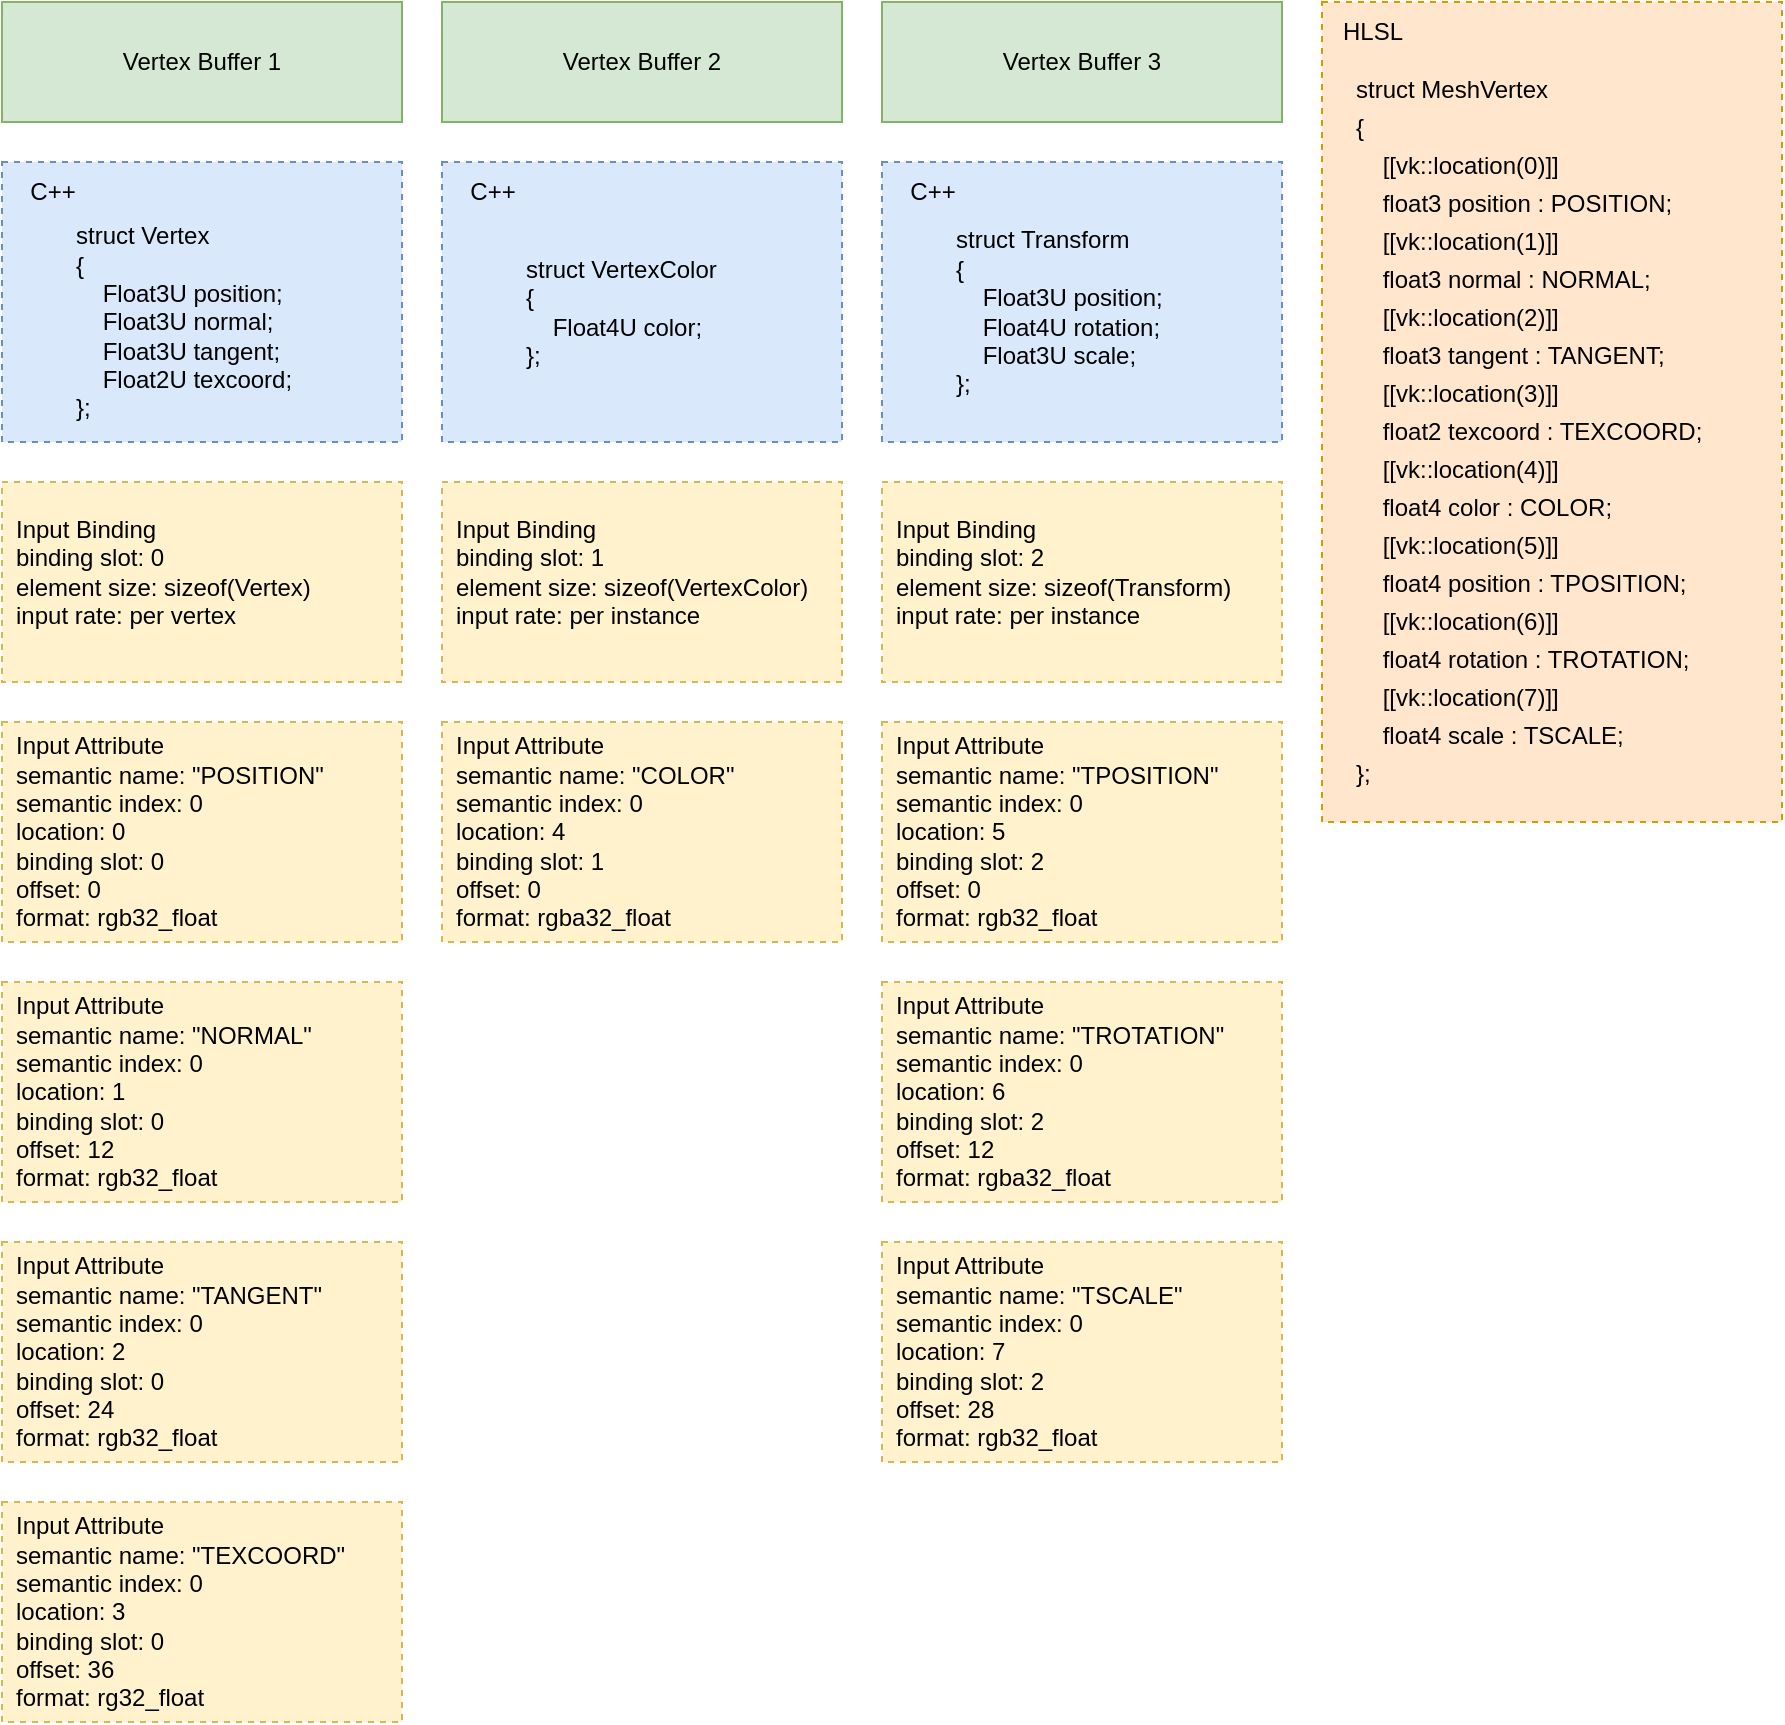 <mxfile version="21.7.5" type="device">
  <diagram name="第 1 页" id="9aPga3mSMGG6Tqx6lpcI">
    <mxGraphModel dx="1430" dy="1995" grid="1" gridSize="10" guides="1" tooltips="1" connect="1" arrows="1" fold="1" page="1" pageScale="1" pageWidth="827" pageHeight="1169" math="0" shadow="0">
      <root>
        <mxCell id="0" />
        <mxCell id="1" parent="0" />
        <mxCell id="TXjAsQFIcoirsIRa-SRY-11" value="" style="rounded=0;whiteSpace=wrap;html=1;fillColor=#dae8fc;dashed=1;strokeColor=#6c8ebf;" vertex="1" parent="1">
          <mxGeometry x="480" y="-80" width="200" height="140" as="geometry" />
        </mxCell>
        <mxCell id="TXjAsQFIcoirsIRa-SRY-9" value="" style="rounded=0;whiteSpace=wrap;html=1;fillColor=#dae8fc;dashed=1;strokeColor=#6c8ebf;" vertex="1" parent="1">
          <mxGeometry x="260" y="-80" width="200" height="140" as="geometry" />
        </mxCell>
        <mxCell id="TXjAsQFIcoirsIRa-SRY-1" value="" style="rounded=0;whiteSpace=wrap;html=1;fillColor=#dae8fc;dashed=1;strokeColor=#6c8ebf;" vertex="1" parent="1">
          <mxGeometry x="40" y="-80" width="200" height="140" as="geometry" />
        </mxCell>
        <mxCell id="TXjAsQFIcoirsIRa-SRY-2" value="C++" style="text;html=1;align=center;verticalAlign=middle;resizable=0;points=[];autosize=1;strokeColor=none;fillColor=none;fontSize=12;" vertex="1" parent="1">
          <mxGeometry x="40" y="-80" width="50" height="30" as="geometry" />
        </mxCell>
        <mxCell id="TXjAsQFIcoirsIRa-SRY-3" value="struct Vertex&lt;br&gt;{&lt;br&gt;&lt;div style=&quot;&quot;&gt;&amp;nbsp; &amp;nbsp; Float3U position;&lt;br&gt;&lt;/div&gt;&lt;div style=&quot;&quot;&gt;&amp;nbsp; &amp;nbsp; Float3U normal;&lt;br&gt;&lt;/div&gt;&lt;div style=&quot;&quot;&gt;&amp;nbsp; &amp;nbsp; Float3U tangent;&lt;br&gt;&lt;/div&gt;&lt;div style=&quot;&quot;&gt;&amp;nbsp; &amp;nbsp; Float2U texcoord;&lt;/div&gt;&lt;div style=&quot;&quot;&gt;};&lt;/div&gt;" style="text;html=1;align=left;verticalAlign=middle;resizable=0;points=[];autosize=1;strokeColor=none;fillColor=none;" vertex="1" parent="1">
          <mxGeometry x="75" y="-55" width="130" height="110" as="geometry" />
        </mxCell>
        <mxCell id="TXjAsQFIcoirsIRa-SRY-4" value="struct Transform&lt;br&gt;{&lt;br&gt;&lt;div style=&quot;&quot;&gt;&amp;nbsp; &amp;nbsp; Float3U position;&lt;/div&gt;&lt;div style=&quot;&quot;&gt;&amp;nbsp; &amp;nbsp; Float4U rotation;&lt;br&gt;&lt;/div&gt;&amp;nbsp; &amp;nbsp; Float3U scale;&lt;div style=&quot;&quot;&gt;&lt;span style=&quot;background-color: initial;&quot;&gt;};&lt;/span&gt;&lt;br&gt;&lt;/div&gt;" style="text;html=1;align=left;verticalAlign=middle;resizable=0;points=[];autosize=1;strokeColor=none;fillColor=none;" vertex="1" parent="1">
          <mxGeometry x="515" y="-55" width="130" height="100" as="geometry" />
        </mxCell>
        <mxCell id="TXjAsQFIcoirsIRa-SRY-5" value="struct VertexColor&lt;br&gt;{&lt;br&gt;&lt;div style=&quot;&quot;&gt;&amp;nbsp; &amp;nbsp; Float4U color;&lt;/div&gt;&lt;div style=&quot;&quot;&gt;};&lt;/div&gt;" style="text;html=1;align=left;verticalAlign=middle;resizable=0;points=[];autosize=1;strokeColor=none;fillColor=none;" vertex="1" parent="1">
          <mxGeometry x="300" y="-40" width="120" height="70" as="geometry" />
        </mxCell>
        <mxCell id="TXjAsQFIcoirsIRa-SRY-6" value="Vertex Buffer 1" style="rounded=0;whiteSpace=wrap;html=1;fillColor=#d5e8d4;strokeColor=#82b366;" vertex="1" parent="1">
          <mxGeometry x="40" y="-160" width="200" height="60" as="geometry" />
        </mxCell>
        <mxCell id="TXjAsQFIcoirsIRa-SRY-7" value="Vertex Buffer 2" style="rounded=0;whiteSpace=wrap;html=1;fillColor=#d5e8d4;strokeColor=#82b366;" vertex="1" parent="1">
          <mxGeometry x="260" y="-160" width="200" height="60" as="geometry" />
        </mxCell>
        <mxCell id="TXjAsQFIcoirsIRa-SRY-8" value="Vertex Buffer 3" style="rounded=0;whiteSpace=wrap;html=1;fillColor=#d5e8d4;strokeColor=#82b366;" vertex="1" parent="1">
          <mxGeometry x="480" y="-160" width="200" height="60" as="geometry" />
        </mxCell>
        <mxCell id="TXjAsQFIcoirsIRa-SRY-10" value="C++" style="text;html=1;align=center;verticalAlign=middle;resizable=0;points=[];autosize=1;strokeColor=none;fillColor=none;fontSize=12;" vertex="1" parent="1">
          <mxGeometry x="260" y="-80" width="50" height="30" as="geometry" />
        </mxCell>
        <mxCell id="TXjAsQFIcoirsIRa-SRY-12" value="C++" style="text;html=1;align=center;verticalAlign=middle;resizable=0;points=[];autosize=1;strokeColor=none;fillColor=none;fontSize=12;" vertex="1" parent="1">
          <mxGeometry x="480" y="-80" width="50" height="30" as="geometry" />
        </mxCell>
        <mxCell id="TXjAsQFIcoirsIRa-SRY-16" value="" style="rounded=0;whiteSpace=wrap;html=1;dashed=1;fillColor=#fff2cc;align=left;strokeColor=#d6b656;" vertex="1" parent="1">
          <mxGeometry x="40" y="80" width="200" height="100" as="geometry" />
        </mxCell>
        <mxCell id="TXjAsQFIcoirsIRa-SRY-17" value="Input Binding&lt;br&gt;binding slot: 0&lt;br&gt;element size: sizeof(Vertex)&lt;br&gt;input rate: per vertex" style="text;html=1;align=left;verticalAlign=middle;resizable=0;points=[];autosize=1;strokeColor=none;fillColor=none;" vertex="1" parent="1">
          <mxGeometry x="45" y="90" width="170" height="70" as="geometry" />
        </mxCell>
        <mxCell id="TXjAsQFIcoirsIRa-SRY-18" value="" style="rounded=0;whiteSpace=wrap;html=1;dashed=1;fillColor=#fff2cc;align=left;strokeColor=#d6b656;" vertex="1" parent="1">
          <mxGeometry x="260" y="80" width="200" height="100" as="geometry" />
        </mxCell>
        <mxCell id="TXjAsQFIcoirsIRa-SRY-19" value="Input Binding&lt;br&gt;binding slot: 1&lt;br&gt;element size: sizeof(VertexColor)&lt;br&gt;input rate: per instance" style="text;html=1;align=left;verticalAlign=middle;resizable=0;points=[];autosize=1;strokeColor=none;fillColor=none;" vertex="1" parent="1">
          <mxGeometry x="265" y="90" width="200" height="70" as="geometry" />
        </mxCell>
        <mxCell id="TXjAsQFIcoirsIRa-SRY-20" value="" style="rounded=0;whiteSpace=wrap;html=1;dashed=1;fillColor=#fff2cc;align=left;strokeColor=#d6b656;" vertex="1" parent="1">
          <mxGeometry x="480" y="80" width="200" height="100" as="geometry" />
        </mxCell>
        <mxCell id="TXjAsQFIcoirsIRa-SRY-21" value="Input Binding&lt;br&gt;binding slot: 2&lt;br&gt;element size: sizeof(Transform)&lt;br&gt;input rate: per instance" style="text;html=1;align=left;verticalAlign=middle;resizable=0;points=[];autosize=1;strokeColor=none;fillColor=none;" vertex="1" parent="1">
          <mxGeometry x="485" y="90" width="190" height="70" as="geometry" />
        </mxCell>
        <mxCell id="TXjAsQFIcoirsIRa-SRY-22" value="" style="rounded=0;whiteSpace=wrap;html=1;dashed=1;fillColor=#fff2cc;align=left;strokeColor=#d6b656;" vertex="1" parent="1">
          <mxGeometry x="40" y="200" width="200" height="110" as="geometry" />
        </mxCell>
        <mxCell id="TXjAsQFIcoirsIRa-SRY-23" value="Input Attribute&lt;br&gt;semantic name: &quot;POSITION&quot;&lt;br&gt;semantic index: 0&lt;br&gt;location: 0&lt;br&gt;binding slot: 0&lt;br&gt;offset: 0&lt;br&gt;format: rgb32_float" style="text;html=1;align=left;verticalAlign=middle;resizable=0;points=[];autosize=1;strokeColor=none;fillColor=none;" vertex="1" parent="1">
          <mxGeometry x="45" y="200" width="180" height="110" as="geometry" />
        </mxCell>
        <mxCell id="TXjAsQFIcoirsIRa-SRY-24" value="" style="rounded=0;whiteSpace=wrap;html=1;dashed=1;fillColor=#fff2cc;align=left;strokeColor=#d6b656;" vertex="1" parent="1">
          <mxGeometry x="40" y="330" width="200" height="110" as="geometry" />
        </mxCell>
        <mxCell id="TXjAsQFIcoirsIRa-SRY-25" value="Input Attribute&lt;br&gt;semantic name: &quot;NORMAL&quot;&lt;br&gt;semantic index: 0&lt;br&gt;location: 1&lt;br&gt;binding slot: 0&lt;br&gt;offset: 12&lt;br&gt;format: rgb32_float" style="text;html=1;align=left;verticalAlign=middle;resizable=0;points=[];autosize=1;strokeColor=none;fillColor=none;" vertex="1" parent="1">
          <mxGeometry x="45" y="330" width="170" height="110" as="geometry" />
        </mxCell>
        <mxCell id="TXjAsQFIcoirsIRa-SRY-26" value="" style="rounded=0;whiteSpace=wrap;html=1;dashed=1;fillColor=#fff2cc;align=left;strokeColor=#d6b656;" vertex="1" parent="1">
          <mxGeometry x="40" y="460" width="200" height="110" as="geometry" />
        </mxCell>
        <mxCell id="TXjAsQFIcoirsIRa-SRY-27" value="Input Attribute&lt;br&gt;semantic name: &quot;TANGENT&quot;&lt;br&gt;semantic index: 0&lt;br&gt;location: 2&lt;br&gt;binding slot: 0&lt;br&gt;offset: 24&lt;br&gt;format: rgb32_float" style="text;html=1;align=left;verticalAlign=middle;resizable=0;points=[];autosize=1;strokeColor=none;fillColor=none;" vertex="1" parent="1">
          <mxGeometry x="45" y="460" width="180" height="110" as="geometry" />
        </mxCell>
        <mxCell id="TXjAsQFIcoirsIRa-SRY-28" value="" style="rounded=0;whiteSpace=wrap;html=1;dashed=1;fillColor=#fff2cc;align=left;strokeColor=#d6b656;" vertex="1" parent="1">
          <mxGeometry x="40" y="590" width="200" height="110" as="geometry" />
        </mxCell>
        <mxCell id="TXjAsQFIcoirsIRa-SRY-29" value="Input Attribute&lt;br&gt;semantic name: &quot;TEXCOORD&quot;&lt;br&gt;semantic index: 0&lt;br&gt;location: 3&lt;br&gt;binding slot: 0&lt;br&gt;offset: 36&lt;br&gt;format: rg32_float" style="text;html=1;align=left;verticalAlign=middle;resizable=0;points=[];autosize=1;strokeColor=none;fillColor=none;" vertex="1" parent="1">
          <mxGeometry x="45" y="590" width="190" height="110" as="geometry" />
        </mxCell>
        <mxCell id="TXjAsQFIcoirsIRa-SRY-30" value="" style="rounded=0;whiteSpace=wrap;html=1;dashed=1;fillColor=#fff2cc;align=left;strokeColor=#d6b656;" vertex="1" parent="1">
          <mxGeometry x="260" y="200" width="200" height="110" as="geometry" />
        </mxCell>
        <mxCell id="TXjAsQFIcoirsIRa-SRY-31" value="Input Attribute&lt;br&gt;semantic name: &quot;COLOR&quot;&lt;br&gt;semantic index: 0&lt;br&gt;location: 4&lt;br&gt;binding slot: 1&lt;br&gt;offset: 0&lt;br&gt;format: rgba32_float" style="text;html=1;align=left;verticalAlign=middle;resizable=0;points=[];autosize=1;strokeColor=none;fillColor=none;" vertex="1" parent="1">
          <mxGeometry x="265" y="200" width="160" height="110" as="geometry" />
        </mxCell>
        <mxCell id="TXjAsQFIcoirsIRa-SRY-32" value="" style="rounded=0;whiteSpace=wrap;html=1;dashed=1;fillColor=#fff2cc;align=left;strokeColor=#d6b656;" vertex="1" parent="1">
          <mxGeometry x="480" y="200" width="200" height="110" as="geometry" />
        </mxCell>
        <mxCell id="TXjAsQFIcoirsIRa-SRY-33" value="Input Attribute&lt;br&gt;semantic name: &quot;TPOSITION&quot;&lt;br&gt;semantic index: 0&lt;br&gt;location: 5&lt;br&gt;binding slot: 2&lt;br&gt;offset: 0&lt;br&gt;format: rgb32_float" style="text;html=1;align=left;verticalAlign=middle;resizable=0;points=[];autosize=1;strokeColor=none;fillColor=none;" vertex="1" parent="1">
          <mxGeometry x="485" y="200" width="180" height="110" as="geometry" />
        </mxCell>
        <mxCell id="TXjAsQFIcoirsIRa-SRY-35" value="" style="rounded=0;whiteSpace=wrap;html=1;dashed=1;fillColor=#fff2cc;align=left;strokeColor=#d6b656;" vertex="1" parent="1">
          <mxGeometry x="480" y="330" width="200" height="110" as="geometry" />
        </mxCell>
        <mxCell id="TXjAsQFIcoirsIRa-SRY-36" value="Input Attribute&lt;br&gt;semantic name: &quot;TROTATION&quot;&lt;br&gt;semantic index: 0&lt;br&gt;location: 6&lt;br&gt;binding slot: 2&lt;br&gt;offset: 12&lt;br&gt;format: rgba32_float" style="text;html=1;align=left;verticalAlign=middle;resizable=0;points=[];autosize=1;strokeColor=none;fillColor=none;" vertex="1" parent="1">
          <mxGeometry x="485" y="330" width="190" height="110" as="geometry" />
        </mxCell>
        <mxCell id="TXjAsQFIcoirsIRa-SRY-37" value="" style="rounded=0;whiteSpace=wrap;html=1;dashed=1;fillColor=#fff2cc;align=left;strokeColor=#d6b656;" vertex="1" parent="1">
          <mxGeometry x="480" y="460" width="200" height="110" as="geometry" />
        </mxCell>
        <mxCell id="TXjAsQFIcoirsIRa-SRY-38" value="Input Attribute&lt;br&gt;semantic name: &quot;TSCALE&quot;&lt;br&gt;semantic index: 0&lt;br&gt;location: 7&lt;br&gt;binding slot: 2&lt;br&gt;offset: 28&lt;br&gt;format: rgb32_float" style="text;html=1;align=left;verticalAlign=middle;resizable=0;points=[];autosize=1;strokeColor=none;fillColor=none;" vertex="1" parent="1">
          <mxGeometry x="485" y="460" width="170" height="110" as="geometry" />
        </mxCell>
        <mxCell id="TXjAsQFIcoirsIRa-SRY-41" value="" style="rounded=0;whiteSpace=wrap;html=1;fillColor=#ffe6cc;dashed=1;strokeColor=#d79b00;" vertex="1" parent="1">
          <mxGeometry x="700" y="-160" width="230" height="410" as="geometry" />
        </mxCell>
        <mxCell id="TXjAsQFIcoirsIRa-SRY-42" value="&lt;div style=&quot;line-height: 19px;&quot;&gt;&lt;div style=&quot;&quot;&gt;struct MeshVertex&lt;/div&gt;&lt;div style=&quot;&quot;&gt;{&lt;/div&gt;&lt;div style=&quot;&quot;&gt;&amp;nbsp; &amp;nbsp; [[vk::location(&lt;span style=&quot;&quot;&gt;0&lt;/span&gt;)]]&lt;/div&gt;&lt;div style=&quot;&quot;&gt;&amp;nbsp; &amp;nbsp; &lt;span style=&quot;&quot;&gt;float3&lt;/span&gt; position : POSITION;&lt;/div&gt;&lt;div style=&quot;&quot;&gt;&amp;nbsp; &amp;nbsp; [[vk::location(&lt;span style=&quot;&quot;&gt;1&lt;/span&gt;)]]&lt;/div&gt;&lt;div style=&quot;&quot;&gt;&amp;nbsp; &amp;nbsp; &lt;span style=&quot;&quot;&gt;float3&lt;/span&gt; normal : NORMAL;&lt;/div&gt;&lt;div style=&quot;&quot;&gt;&amp;nbsp; &amp;nbsp; [[vk::location(&lt;span style=&quot;&quot;&gt;2&lt;/span&gt;)]]&lt;/div&gt;&lt;div style=&quot;&quot;&gt;&amp;nbsp; &amp;nbsp; &lt;span style=&quot;&quot;&gt;float3&lt;/span&gt; tangent : TANGENT;&lt;/div&gt;&lt;div style=&quot;&quot;&gt;&amp;nbsp; &amp;nbsp; [[vk::location(&lt;span style=&quot;&quot;&gt;3&lt;/span&gt;)]]&lt;/div&gt;&lt;div style=&quot;&quot;&gt;&amp;nbsp; &amp;nbsp; &lt;span style=&quot;&quot;&gt;float2&lt;/span&gt; texcoord : TEXCOORD;&lt;/div&gt;&lt;div style=&quot;&quot;&gt;&amp;nbsp; &amp;nbsp; [[vk::location(&lt;span style=&quot;&quot;&gt;4&lt;/span&gt;)]]&lt;/div&gt;&lt;div style=&quot;&quot;&gt;&amp;nbsp; &amp;nbsp; &lt;span style=&quot;&quot;&gt;float4&lt;/span&gt; color : COLOR;&lt;/div&gt;&lt;div style=&quot;&quot;&gt;&lt;div style=&quot;border-color: var(--border-color); font-size: 12px;&quot;&gt;&amp;nbsp; &amp;nbsp; [[vk::location(5)]]&lt;/div&gt;&lt;div style=&quot;border-color: var(--border-color); font-size: 12px;&quot;&gt;&amp;nbsp; &amp;nbsp;&amp;nbsp;&lt;span style=&quot;border-color: var(--border-color);&quot;&gt;float4&lt;/span&gt;&amp;nbsp;position : TPOSITION;&lt;/div&gt;&lt;div style=&quot;border-color: var(--border-color); font-size: 12px;&quot;&gt;&lt;div style=&quot;border-color: var(--border-color);&quot;&gt;&amp;nbsp; &amp;nbsp; [[vk::location(6)]]&lt;/div&gt;&lt;div style=&quot;border-color: var(--border-color);&quot;&gt;&amp;nbsp; &amp;nbsp;&amp;nbsp;&lt;span style=&quot;border-color: var(--border-color);&quot;&gt;float4&lt;/span&gt;&amp;nbsp;rotation : TROTATION;&lt;/div&gt;&lt;div style=&quot;border-color: var(--border-color);&quot;&gt;&lt;div style=&quot;border-color: var(--border-color);&quot;&gt;&amp;nbsp; &amp;nbsp; [[vk::location(7)]]&lt;/div&gt;&lt;div style=&quot;border-color: var(--border-color);&quot;&gt;&amp;nbsp; &amp;nbsp;&amp;nbsp;&lt;span style=&quot;border-color: var(--border-color);&quot;&gt;float4&lt;/span&gt;&amp;nbsp;scale : TSCALE;&lt;/div&gt;&lt;/div&gt;&lt;/div&gt;&lt;/div&gt;&lt;div style=&quot;&quot;&gt;};&lt;/div&gt;&lt;/div&gt;" style="text;html=1;align=left;verticalAlign=middle;resizable=0;points=[];autosize=1;strokeColor=none;fillColor=none;fontColor=default;labelBackgroundColor=none;" vertex="1" parent="1">
          <mxGeometry x="715" y="-130" width="200" height="370" as="geometry" />
        </mxCell>
        <mxCell id="TXjAsQFIcoirsIRa-SRY-43" value="HLSL" style="text;html=1;align=center;verticalAlign=middle;resizable=0;points=[];autosize=1;strokeColor=none;fillColor=none;fontSize=12;" vertex="1" parent="1">
          <mxGeometry x="700" y="-160" width="50" height="30" as="geometry" />
        </mxCell>
      </root>
    </mxGraphModel>
  </diagram>
</mxfile>
